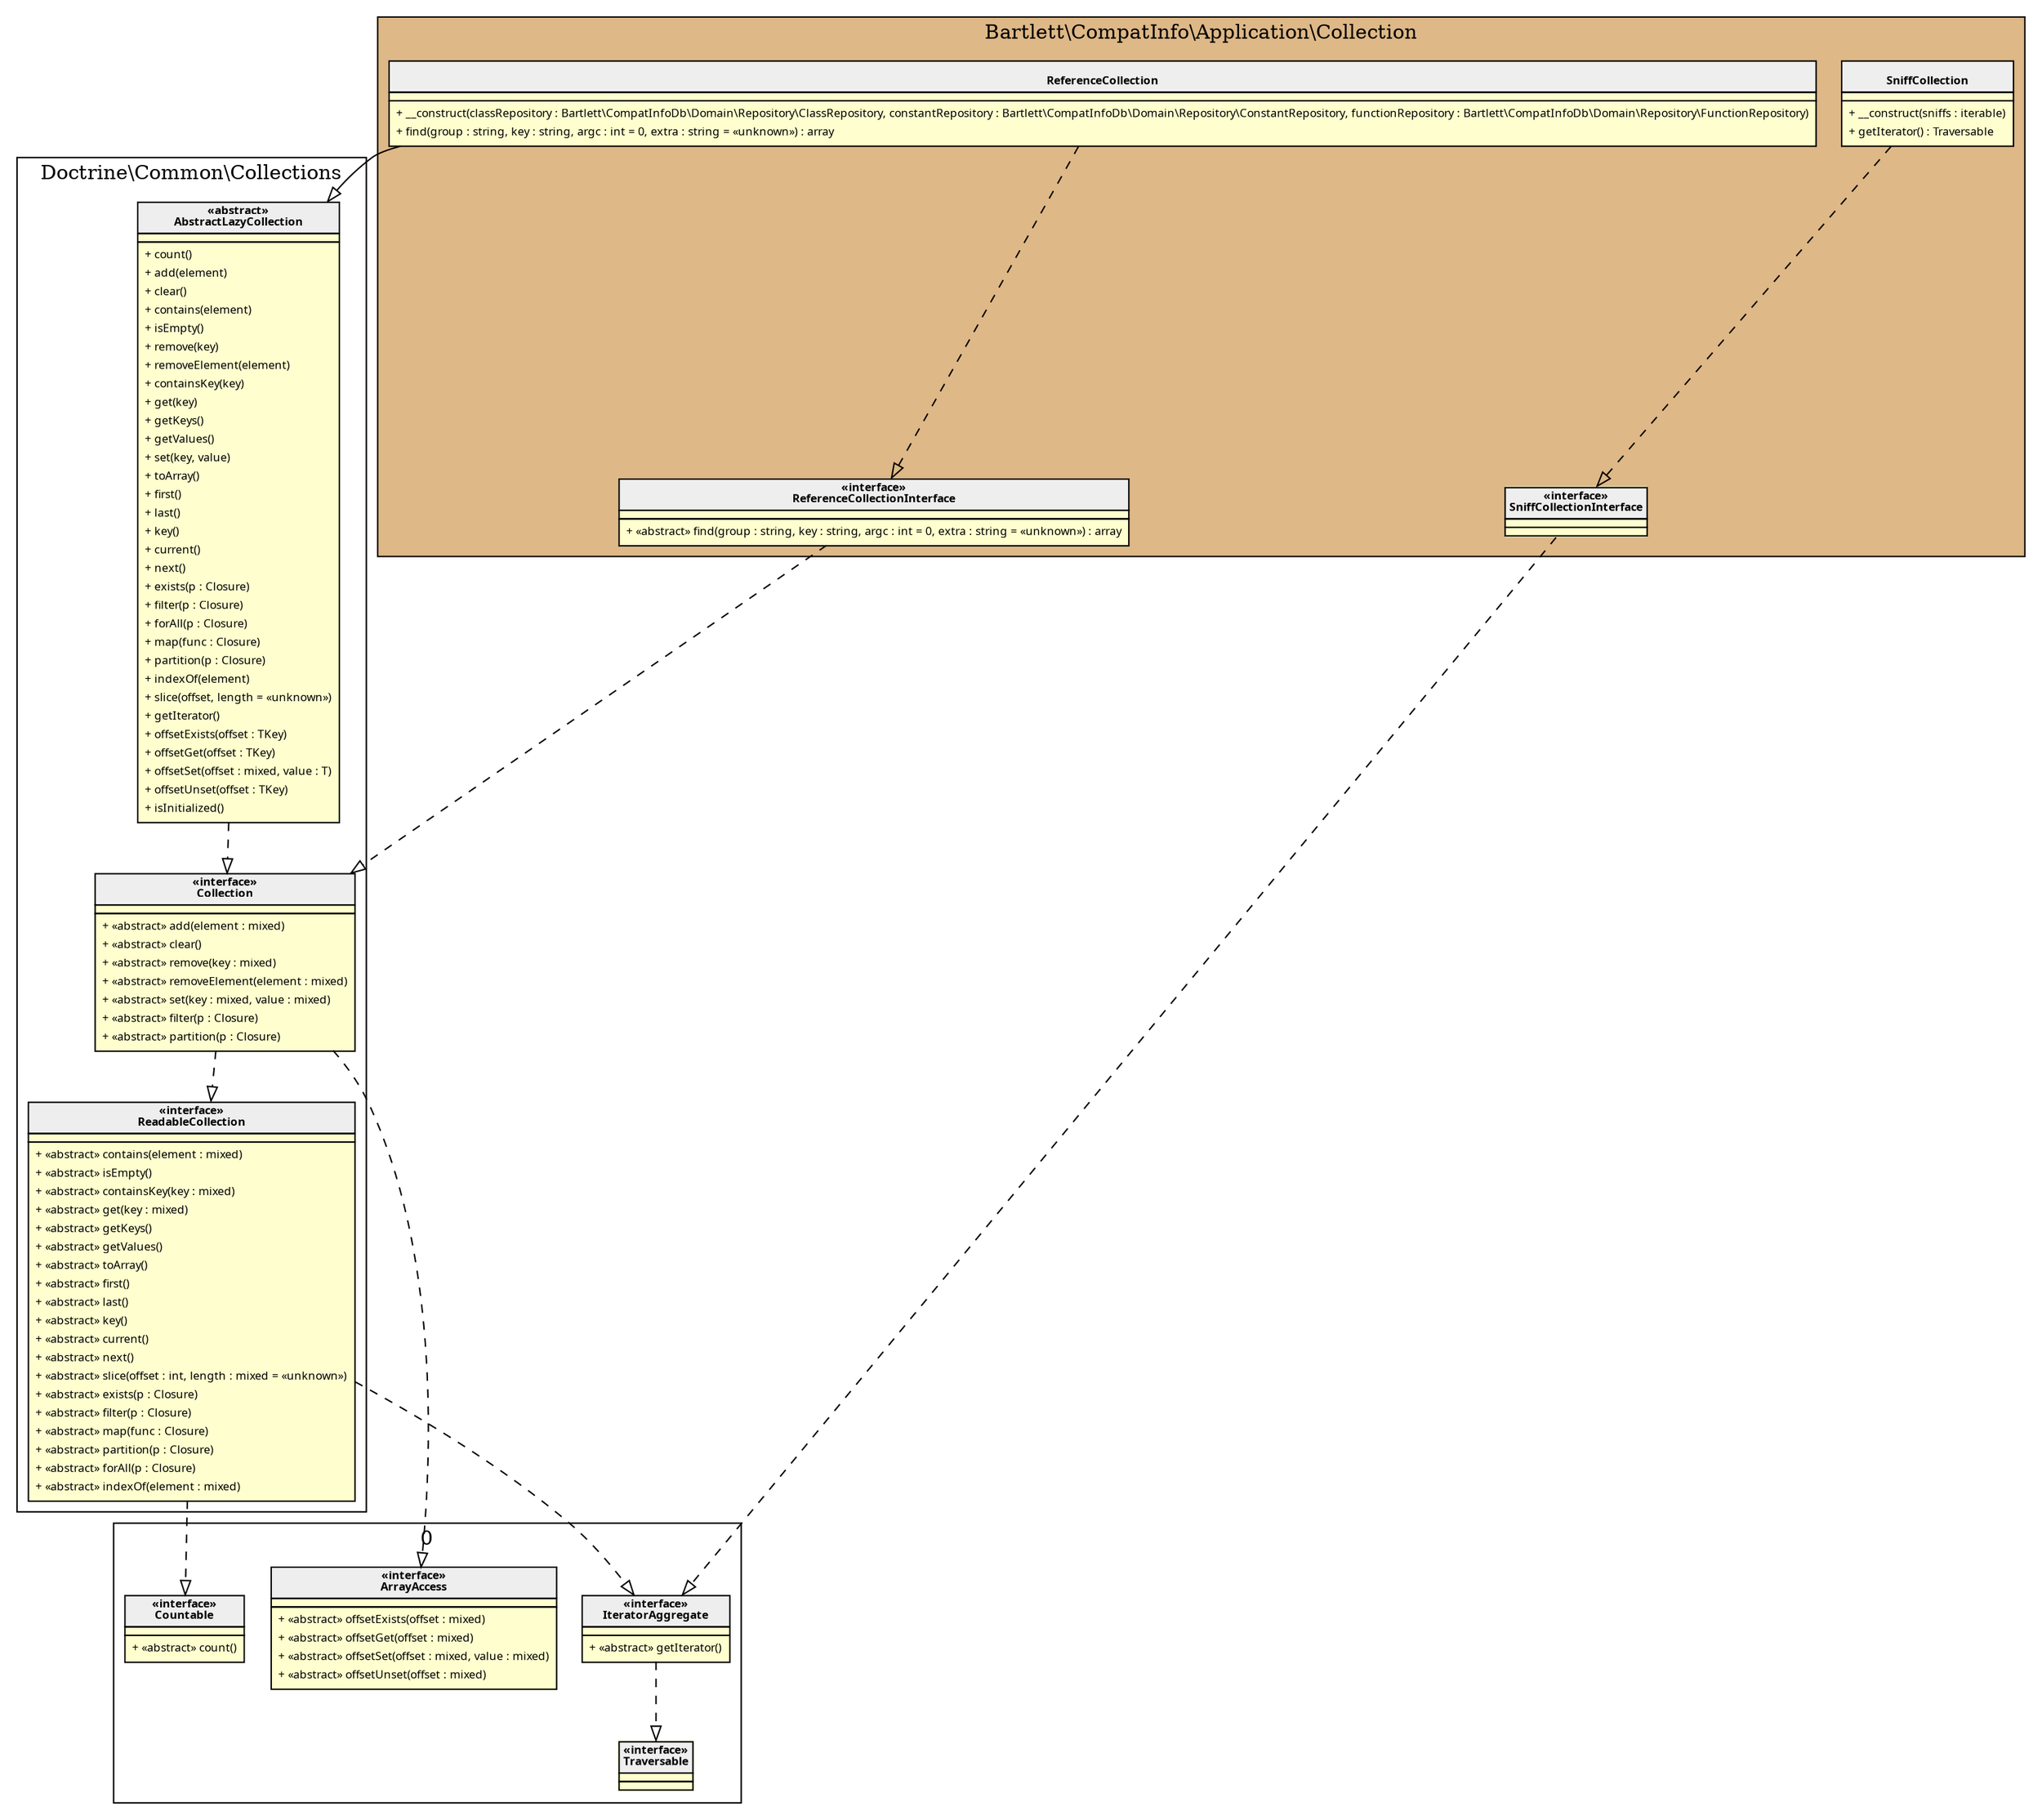 digraph {
  graph [name="G" overlap="false" rankdir="TB" bgcolor="transparent"]
  node [fontname="Verdana" fontsize=8 shape="none" margin=0 fillcolor="#FEFECE" style="filled"]
  edge [fontname="Verdana" fontsize=8]
  subgraph cluster_0 {
    graph [bgcolor="BurlyWood"]
    label = "Bartlett\\CompatInfo\\Application\\Collection"
    "Bartlett\\CompatInfo\\Application\\Collection\\ReferenceCollection" [shape="none" label=<
<table cellspacing="0" border="0" cellborder="1">
    <tr><td bgcolor="#eeeeee"><b><br/>ReferenceCollection</b></td></tr>
    <tr><td></td></tr>
    <tr><td><table border="0" cellspacing="0" cellpadding="2">
    <tr><td align="left">+ __construct(classRepository : Bartlett\\CompatInfoDb\\Domain\\Repository\\ClassRepository, constantRepository : Bartlett\\CompatInfoDb\\Domain\\Repository\\ConstantRepository, functionRepository : Bartlett\\CompatInfoDb\\Domain\\Repository\\FunctionRepository)</td></tr>
    <tr><td align="left">+ find(group : string, key : string, argc : int = 0, extra : string = «unknown») : array</td></tr>
</table></td></tr>
</table>>]
    "Bartlett\\CompatInfo\\Application\\Collection\\ReferenceCollectionInterface" [shape="none" label=<
<table cellspacing="0" border="0" cellborder="1">
    <tr><td bgcolor="#eeeeee"><b>«interface»<br/>ReferenceCollectionInterface</b></td></tr>
    <tr><td></td></tr>
    <tr><td><table border="0" cellspacing="0" cellpadding="2">
    <tr><td align="left">+ «abstract» find(group : string, key : string, argc : int = 0, extra : string = «unknown») : array</td></tr>
</table></td></tr>
</table>>]
    "Bartlett\\CompatInfo\\Application\\Collection\\SniffCollection" [shape="none" label=<
<table cellspacing="0" border="0" cellborder="1">
    <tr><td bgcolor="#eeeeee"><b><br/>SniffCollection</b></td></tr>
    <tr><td></td></tr>
    <tr><td><table border="0" cellspacing="0" cellpadding="2">
    <tr><td align="left">+ __construct(sniffs : iterable)</td></tr>
    <tr><td align="left">+ getIterator() : Traversable</td></tr>
</table></td></tr>
</table>>]
    "Bartlett\\CompatInfo\\Application\\Collection\\SniffCollectionInterface" [shape="none" label=<
<table cellspacing="0" border="0" cellborder="1">
    <tr><td bgcolor="#eeeeee"><b>«interface»<br/>SniffCollectionInterface</b></td></tr>
    <tr><td></td></tr>
    <tr><td></td></tr>
</table>>]
  }
  subgraph cluster_1 {
    label = "Doctrine\\Common\\Collections"
    "Doctrine\\Common\\Collections\\AbstractLazyCollection" [shape="none" label=<
<table cellspacing="0" border="0" cellborder="1">
    <tr><td bgcolor="#eeeeee"><b>«abstract»<br/>AbstractLazyCollection</b></td></tr>
    <tr><td></td></tr>
    <tr><td><table border="0" cellspacing="0" cellpadding="2">
    <tr><td align="left">+ count()</td></tr>
    <tr><td align="left">+ add(element)</td></tr>
    <tr><td align="left">+ clear()</td></tr>
    <tr><td align="left">+ contains(element)</td></tr>
    <tr><td align="left">+ isEmpty()</td></tr>
    <tr><td align="left">+ remove(key)</td></tr>
    <tr><td align="left">+ removeElement(element)</td></tr>
    <tr><td align="left">+ containsKey(key)</td></tr>
    <tr><td align="left">+ get(key)</td></tr>
    <tr><td align="left">+ getKeys()</td></tr>
    <tr><td align="left">+ getValues()</td></tr>
    <tr><td align="left">+ set(key, value)</td></tr>
    <tr><td align="left">+ toArray()</td></tr>
    <tr><td align="left">+ first()</td></tr>
    <tr><td align="left">+ last()</td></tr>
    <tr><td align="left">+ key()</td></tr>
    <tr><td align="left">+ current()</td></tr>
    <tr><td align="left">+ next()</td></tr>
    <tr><td align="left">+ exists(p : Closure)</td></tr>
    <tr><td align="left">+ filter(p : Closure)</td></tr>
    <tr><td align="left">+ forAll(p : Closure)</td></tr>
    <tr><td align="left">+ map(func : Closure)</td></tr>
    <tr><td align="left">+ partition(p : Closure)</td></tr>
    <tr><td align="left">+ indexOf(element)</td></tr>
    <tr><td align="left">+ slice(offset, length = «unknown»)</td></tr>
    <tr><td align="left">+ getIterator()</td></tr>
    <tr><td align="left">+ offsetExists(offset : TKey)</td></tr>
    <tr><td align="left">+ offsetGet(offset : TKey)</td></tr>
    <tr><td align="left">+ offsetSet(offset : mixed, value : T)</td></tr>
    <tr><td align="left">+ offsetUnset(offset : TKey)</td></tr>
    <tr><td align="left">+ isInitialized()</td></tr>
</table></td></tr>
</table>>]
    "Doctrine\\Common\\Collections\\Collection" [shape="none" label=<
<table cellspacing="0" border="0" cellborder="1">
    <tr><td bgcolor="#eeeeee"><b>«interface»<br/>Collection</b></td></tr>
    <tr><td></td></tr>
    <tr><td><table border="0" cellspacing="0" cellpadding="2">
    <tr><td align="left">+ «abstract» add(element : mixed)</td></tr>
    <tr><td align="left">+ «abstract» clear()</td></tr>
    <tr><td align="left">+ «abstract» remove(key : mixed)</td></tr>
    <tr><td align="left">+ «abstract» removeElement(element : mixed)</td></tr>
    <tr><td align="left">+ «abstract» set(key : mixed, value : mixed)</td></tr>
    <tr><td align="left">+ «abstract» filter(p : Closure)</td></tr>
    <tr><td align="left">+ «abstract» partition(p : Closure)</td></tr>
</table></td></tr>
</table>>]
    "Doctrine\\Common\\Collections\\ReadableCollection" [shape="none" label=<
<table cellspacing="0" border="0" cellborder="1">
    <tr><td bgcolor="#eeeeee"><b>«interface»<br/>ReadableCollection</b></td></tr>
    <tr><td></td></tr>
    <tr><td><table border="0" cellspacing="0" cellpadding="2">
    <tr><td align="left">+ «abstract» contains(element : mixed)</td></tr>
    <tr><td align="left">+ «abstract» isEmpty()</td></tr>
    <tr><td align="left">+ «abstract» containsKey(key : mixed)</td></tr>
    <tr><td align="left">+ «abstract» get(key : mixed)</td></tr>
    <tr><td align="left">+ «abstract» getKeys()</td></tr>
    <tr><td align="left">+ «abstract» getValues()</td></tr>
    <tr><td align="left">+ «abstract» toArray()</td></tr>
    <tr><td align="left">+ «abstract» first()</td></tr>
    <tr><td align="left">+ «abstract» last()</td></tr>
    <tr><td align="left">+ «abstract» key()</td></tr>
    <tr><td align="left">+ «abstract» current()</td></tr>
    <tr><td align="left">+ «abstract» next()</td></tr>
    <tr><td align="left">+ «abstract» slice(offset : int, length : mixed = «unknown»)</td></tr>
    <tr><td align="left">+ «abstract» exists(p : Closure)</td></tr>
    <tr><td align="left">+ «abstract» filter(p : Closure)</td></tr>
    <tr><td align="left">+ «abstract» map(func : Closure)</td></tr>
    <tr><td align="left">+ «abstract» partition(p : Closure)</td></tr>
    <tr><td align="left">+ «abstract» forAll(p : Closure)</td></tr>
    <tr><td align="left">+ «abstract» indexOf(element : mixed)</td></tr>
</table></td></tr>
</table>>]
  }
  subgraph cluster_2 {
    label = 0
    "Countable" [shape="none" label=<
<table cellspacing="0" border="0" cellborder="1">
    <tr><td bgcolor="#eeeeee"><b>«interface»<br/>Countable</b></td></tr>
    <tr><td></td></tr>
    <tr><td><table border="0" cellspacing="0" cellpadding="2">
    <tr><td align="left">+ «abstract» count()</td></tr>
</table></td></tr>
</table>>]
    "IteratorAggregate" [shape="none" label=<
<table cellspacing="0" border="0" cellborder="1">
    <tr><td bgcolor="#eeeeee"><b>«interface»<br/>IteratorAggregate</b></td></tr>
    <tr><td></td></tr>
    <tr><td><table border="0" cellspacing="0" cellpadding="2">
    <tr><td align="left">+ «abstract» getIterator()</td></tr>
</table></td></tr>
</table>>]
    "Traversable" [shape="none" label=<
<table cellspacing="0" border="0" cellborder="1">
    <tr><td bgcolor="#eeeeee"><b>«interface»<br/>Traversable</b></td></tr>
    <tr><td></td></tr>
    <tr><td></td></tr>
</table>>]
    "ArrayAccess" [shape="none" label=<
<table cellspacing="0" border="0" cellborder="1">
    <tr><td bgcolor="#eeeeee"><b>«interface»<br/>ArrayAccess</b></td></tr>
    <tr><td></td></tr>
    <tr><td><table border="0" cellspacing="0" cellpadding="2">
    <tr><td align="left">+ «abstract» offsetExists(offset : mixed)</td></tr>
    <tr><td align="left">+ «abstract» offsetGet(offset : mixed)</td></tr>
    <tr><td align="left">+ «abstract» offsetSet(offset : mixed, value : mixed)</td></tr>
    <tr><td align="left">+ «abstract» offsetUnset(offset : mixed)</td></tr>
</table></td></tr>
</table>>]
  }
  "Doctrine\\Common\\Collections\\ReadableCollection" -> "Countable" [arrowhead="empty" style="dashed"]
  "IteratorAggregate" -> "Traversable" [arrowhead="empty" style="dashed"]
  "Doctrine\\Common\\Collections\\ReadableCollection" -> "IteratorAggregate" [arrowhead="empty" style="dashed"]
  "Doctrine\\Common\\Collections\\Collection" -> "Doctrine\\Common\\Collections\\ReadableCollection" [arrowhead="empty" style="dashed"]
  "Doctrine\\Common\\Collections\\Collection" -> "ArrayAccess" [arrowhead="empty" style="dashed"]
  "Doctrine\\Common\\Collections\\AbstractLazyCollection" -> "Doctrine\\Common\\Collections\\Collection" [arrowhead="empty" style="dashed"]
  "Bartlett\\CompatInfo\\Application\\Collection\\ReferenceCollection" -> "Doctrine\\Common\\Collections\\AbstractLazyCollection" [arrowhead="empty" style="filled"]
  "Bartlett\\CompatInfo\\Application\\Collection\\ReferenceCollectionInterface" -> "Doctrine\\Common\\Collections\\Collection" [arrowhead="empty" style="dashed"]
  "Bartlett\\CompatInfo\\Application\\Collection\\ReferenceCollection" -> "Bartlett\\CompatInfo\\Application\\Collection\\ReferenceCollectionInterface" [arrowhead="empty" style="dashed"]
  "Bartlett\\CompatInfo\\Application\\Collection\\SniffCollectionInterface" -> "IteratorAggregate" [arrowhead="empty" style="dashed"]
  "Bartlett\\CompatInfo\\Application\\Collection\\SniffCollection" -> "Bartlett\\CompatInfo\\Application\\Collection\\SniffCollectionInterface" [arrowhead="empty" style="dashed"]
}
